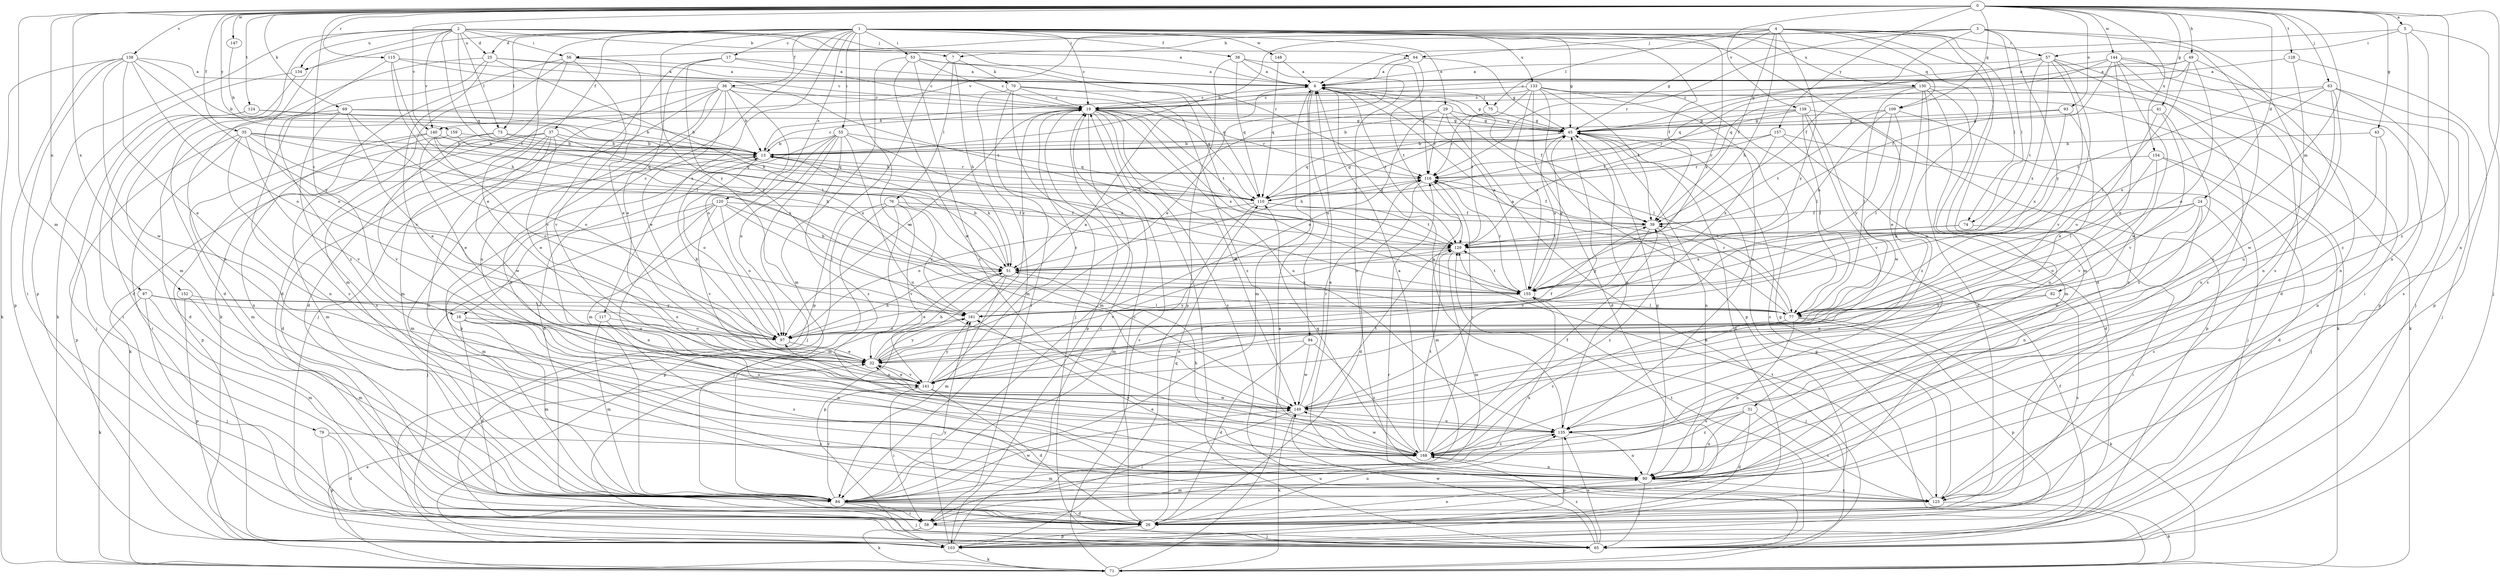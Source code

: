 strict digraph  {
0;
1;
2;
3;
4;
5;
6;
7;
13;
16;
17;
19;
24;
25;
26;
29;
31;
32;
35;
36;
37;
38;
39;
41;
43;
45;
49;
51;
53;
55;
56;
57;
58;
63;
64;
65;
69;
70;
71;
73;
74;
75;
76;
77;
79;
82;
84;
87;
90;
93;
94;
97;
103;
109;
110;
115;
116;
117;
120;
123;
124;
128;
129;
130;
133;
134;
135;
138;
139;
140;
141;
144;
147;
148;
149;
152;
154;
155;
157;
159;
161;
168;
0 -> 5  [label=a];
0 -> 16  [label=c];
0 -> 24  [label=d];
0 -> 35  [label=f];
0 -> 41  [label=g];
0 -> 43  [label=g];
0 -> 49  [label=h];
0 -> 63  [label=j];
0 -> 69  [label=k];
0 -> 79  [label=m];
0 -> 82  [label=m];
0 -> 87  [label=n];
0 -> 90  [label=n];
0 -> 93  [label=o];
0 -> 109  [label=q];
0 -> 115  [label=r];
0 -> 124  [label=t];
0 -> 128  [label=t];
0 -> 138  [label=v];
0 -> 139  [label=v];
0 -> 140  [label=v];
0 -> 144  [label=w];
0 -> 147  [label=w];
0 -> 152  [label=x];
0 -> 154  [label=x];
0 -> 157  [label=y];
0 -> 159  [label=y];
0 -> 168  [label=z];
1 -> 16  [label=c];
1 -> 17  [label=c];
1 -> 19  [label=c];
1 -> 25  [label=d];
1 -> 29  [label=e];
1 -> 31  [label=e];
1 -> 32  [label=e];
1 -> 36  [label=f];
1 -> 37  [label=f];
1 -> 38  [label=f];
1 -> 39  [label=f];
1 -> 45  [label=g];
1 -> 53  [label=i];
1 -> 55  [label=i];
1 -> 73  [label=l];
1 -> 109  [label=q];
1 -> 117  [label=s];
1 -> 120  [label=s];
1 -> 130  [label=u];
1 -> 133  [label=u];
1 -> 134  [label=u];
1 -> 148  [label=w];
1 -> 149  [label=w];
1 -> 155  [label=x];
1 -> 161  [label=y];
2 -> 6  [label=a];
2 -> 7  [label=b];
2 -> 25  [label=d];
2 -> 56  [label=i];
2 -> 64  [label=j];
2 -> 73  [label=l];
2 -> 84  [label=m];
2 -> 90  [label=n];
2 -> 103  [label=p];
2 -> 110  [label=q];
2 -> 116  [label=r];
2 -> 129  [label=t];
2 -> 134  [label=u];
2 -> 140  [label=v];
3 -> 7  [label=b];
3 -> 13  [label=b];
3 -> 39  [label=f];
3 -> 74  [label=l];
3 -> 90  [label=n];
3 -> 116  [label=r];
3 -> 123  [label=s];
3 -> 161  [label=y];
4 -> 26  [label=d];
4 -> 39  [label=f];
4 -> 45  [label=g];
4 -> 51  [label=h];
4 -> 56  [label=i];
4 -> 57  [label=i];
4 -> 64  [label=j];
4 -> 74  [label=l];
4 -> 75  [label=l];
4 -> 84  [label=m];
4 -> 135  [label=u];
4 -> 140  [label=v];
4 -> 161  [label=y];
5 -> 6  [label=a];
5 -> 57  [label=i];
5 -> 65  [label=j];
5 -> 90  [label=n];
5 -> 168  [label=z];
6 -> 19  [label=c];
6 -> 39  [label=f];
6 -> 45  [label=g];
6 -> 75  [label=l];
6 -> 84  [label=m];
6 -> 94  [label=o];
6 -> 129  [label=t];
7 -> 51  [label=h];
7 -> 70  [label=k];
7 -> 76  [label=l];
7 -> 103  [label=p];
13 -> 19  [label=c];
13 -> 51  [label=h];
13 -> 84  [label=m];
13 -> 97  [label=o];
13 -> 116  [label=r];
16 -> 26  [label=d];
16 -> 84  [label=m];
16 -> 90  [label=n];
16 -> 97  [label=o];
16 -> 135  [label=u];
17 -> 6  [label=a];
17 -> 19  [label=c];
17 -> 32  [label=e];
17 -> 141  [label=v];
17 -> 161  [label=y];
19 -> 45  [label=g];
19 -> 65  [label=j];
19 -> 84  [label=m];
19 -> 97  [label=o];
19 -> 103  [label=p];
19 -> 116  [label=r];
19 -> 123  [label=s];
19 -> 129  [label=t];
19 -> 135  [label=u];
19 -> 149  [label=w];
19 -> 155  [label=x];
24 -> 39  [label=f];
24 -> 51  [label=h];
24 -> 90  [label=n];
24 -> 97  [label=o];
24 -> 123  [label=s];
24 -> 149  [label=w];
25 -> 6  [label=a];
25 -> 26  [label=d];
25 -> 51  [label=h];
25 -> 129  [label=t];
25 -> 141  [label=v];
25 -> 168  [label=z];
26 -> 19  [label=c];
26 -> 90  [label=n];
26 -> 103  [label=p];
26 -> 110  [label=q];
26 -> 135  [label=u];
29 -> 45  [label=g];
29 -> 51  [label=h];
29 -> 71  [label=k];
29 -> 77  [label=l];
29 -> 97  [label=o];
29 -> 116  [label=r];
31 -> 26  [label=d];
31 -> 90  [label=n];
31 -> 123  [label=s];
31 -> 135  [label=u];
31 -> 168  [label=z];
32 -> 6  [label=a];
32 -> 13  [label=b];
32 -> 39  [label=f];
32 -> 51  [label=h];
32 -> 141  [label=v];
32 -> 161  [label=y];
35 -> 13  [label=b];
35 -> 51  [label=h];
35 -> 58  [label=i];
35 -> 103  [label=p];
35 -> 110  [label=q];
35 -> 141  [label=v];
35 -> 155  [label=x];
35 -> 168  [label=z];
36 -> 13  [label=b];
36 -> 19  [label=c];
36 -> 26  [label=d];
36 -> 32  [label=e];
36 -> 65  [label=j];
36 -> 84  [label=m];
36 -> 90  [label=n];
36 -> 97  [label=o];
36 -> 110  [label=q];
36 -> 135  [label=u];
37 -> 13  [label=b];
37 -> 26  [label=d];
37 -> 32  [label=e];
37 -> 71  [label=k];
37 -> 90  [label=n];
37 -> 103  [label=p];
37 -> 149  [label=w];
37 -> 155  [label=x];
38 -> 6  [label=a];
38 -> 90  [label=n];
38 -> 103  [label=p];
38 -> 110  [label=q];
38 -> 116  [label=r];
39 -> 129  [label=t];
39 -> 141  [label=v];
39 -> 168  [label=z];
41 -> 45  [label=g];
41 -> 97  [label=o];
41 -> 141  [label=v];
41 -> 168  [label=z];
43 -> 13  [label=b];
43 -> 90  [label=n];
43 -> 135  [label=u];
45 -> 13  [label=b];
45 -> 26  [label=d];
45 -> 51  [label=h];
45 -> 90  [label=n];
45 -> 110  [label=q];
45 -> 123  [label=s];
45 -> 135  [label=u];
45 -> 155  [label=x];
49 -> 6  [label=a];
49 -> 19  [label=c];
49 -> 45  [label=g];
49 -> 77  [label=l];
49 -> 90  [label=n];
49 -> 97  [label=o];
51 -> 13  [label=b];
51 -> 32  [label=e];
51 -> 84  [label=m];
51 -> 103  [label=p];
51 -> 155  [label=x];
53 -> 6  [label=a];
53 -> 19  [label=c];
53 -> 84  [label=m];
53 -> 110  [label=q];
53 -> 149  [label=w];
53 -> 168  [label=z];
55 -> 13  [label=b];
55 -> 26  [label=d];
55 -> 65  [label=j];
55 -> 84  [label=m];
55 -> 97  [label=o];
55 -> 110  [label=q];
55 -> 135  [label=u];
55 -> 155  [label=x];
55 -> 168  [label=z];
56 -> 6  [label=a];
56 -> 26  [label=d];
56 -> 32  [label=e];
56 -> 71  [label=k];
56 -> 84  [label=m];
56 -> 141  [label=v];
57 -> 6  [label=a];
57 -> 26  [label=d];
57 -> 77  [label=l];
57 -> 110  [label=q];
57 -> 123  [label=s];
57 -> 129  [label=t];
57 -> 141  [label=v];
57 -> 155  [label=x];
58 -> 65  [label=j];
58 -> 71  [label=k];
58 -> 135  [label=u];
63 -> 19  [label=c];
63 -> 65  [label=j];
63 -> 123  [label=s];
63 -> 129  [label=t];
63 -> 135  [label=u];
63 -> 149  [label=w];
63 -> 155  [label=x];
64 -> 6  [label=a];
64 -> 32  [label=e];
64 -> 45  [label=g];
64 -> 129  [label=t];
65 -> 39  [label=f];
65 -> 129  [label=t];
65 -> 135  [label=u];
65 -> 149  [label=w];
65 -> 168  [label=z];
69 -> 13  [label=b];
69 -> 26  [label=d];
69 -> 32  [label=e];
69 -> 45  [label=g];
69 -> 90  [label=n];
69 -> 97  [label=o];
69 -> 123  [label=s];
70 -> 19  [label=c];
70 -> 58  [label=i];
70 -> 65  [label=j];
70 -> 84  [label=m];
70 -> 155  [label=x];
70 -> 168  [label=z];
71 -> 6  [label=a];
71 -> 19  [label=c];
71 -> 32  [label=e];
71 -> 45  [label=g];
71 -> 116  [label=r];
73 -> 13  [label=b];
73 -> 84  [label=m];
73 -> 110  [label=q];
73 -> 141  [label=v];
74 -> 58  [label=i];
74 -> 129  [label=t];
74 -> 155  [label=x];
75 -> 45  [label=g];
75 -> 116  [label=r];
76 -> 39  [label=f];
76 -> 65  [label=j];
76 -> 84  [label=m];
76 -> 103  [label=p];
76 -> 141  [label=v];
76 -> 161  [label=y];
77 -> 6  [label=a];
77 -> 71  [label=k];
77 -> 90  [label=n];
77 -> 103  [label=p];
77 -> 116  [label=r];
77 -> 168  [label=z];
79 -> 26  [label=d];
79 -> 103  [label=p];
79 -> 168  [label=z];
82 -> 32  [label=e];
82 -> 77  [label=l];
82 -> 123  [label=s];
84 -> 26  [label=d];
84 -> 58  [label=i];
84 -> 65  [label=j];
84 -> 141  [label=v];
84 -> 149  [label=w];
84 -> 155  [label=x];
87 -> 65  [label=j];
87 -> 71  [label=k];
87 -> 84  [label=m];
87 -> 97  [label=o];
87 -> 161  [label=y];
90 -> 6  [label=a];
90 -> 45  [label=g];
90 -> 65  [label=j];
90 -> 84  [label=m];
90 -> 123  [label=s];
90 -> 161  [label=y];
93 -> 13  [label=b];
93 -> 32  [label=e];
93 -> 45  [label=g];
93 -> 155  [label=x];
94 -> 26  [label=d];
94 -> 32  [label=e];
94 -> 149  [label=w];
94 -> 168  [label=z];
97 -> 32  [label=e];
97 -> 51  [label=h];
103 -> 19  [label=c];
103 -> 71  [label=k];
103 -> 161  [label=y];
109 -> 45  [label=g];
109 -> 51  [label=h];
109 -> 77  [label=l];
109 -> 129  [label=t];
109 -> 161  [label=y];
109 -> 168  [label=z];
110 -> 39  [label=f];
110 -> 45  [label=g];
110 -> 84  [label=m];
110 -> 97  [label=o];
110 -> 116  [label=r];
110 -> 129  [label=t];
115 -> 6  [label=a];
115 -> 19  [label=c];
115 -> 51  [label=h];
115 -> 77  [label=l];
115 -> 97  [label=o];
116 -> 13  [label=b];
116 -> 26  [label=d];
116 -> 39  [label=f];
116 -> 84  [label=m];
116 -> 110  [label=q];
117 -> 84  [label=m];
117 -> 97  [label=o];
117 -> 123  [label=s];
120 -> 39  [label=f];
120 -> 51  [label=h];
120 -> 65  [label=j];
120 -> 77  [label=l];
120 -> 84  [label=m];
120 -> 90  [label=n];
120 -> 97  [label=o];
120 -> 141  [label=v];
123 -> 13  [label=b];
123 -> 45  [label=g];
123 -> 71  [label=k];
123 -> 129  [label=t];
124 -> 13  [label=b];
124 -> 45  [label=g];
124 -> 58  [label=i];
124 -> 65  [label=j];
128 -> 6  [label=a];
128 -> 90  [label=n];
128 -> 103  [label=p];
129 -> 51  [label=h];
129 -> 84  [label=m];
129 -> 141  [label=v];
130 -> 19  [label=c];
130 -> 26  [label=d];
130 -> 71  [label=k];
130 -> 77  [label=l];
130 -> 84  [label=m];
130 -> 90  [label=n];
130 -> 129  [label=t];
130 -> 168  [label=z];
133 -> 13  [label=b];
133 -> 19  [label=c];
133 -> 26  [label=d];
133 -> 39  [label=f];
133 -> 71  [label=k];
133 -> 77  [label=l];
133 -> 103  [label=p];
133 -> 129  [label=t];
133 -> 135  [label=u];
133 -> 155  [label=x];
134 -> 26  [label=d];
134 -> 71  [label=k];
135 -> 6  [label=a];
135 -> 90  [label=n];
135 -> 103  [label=p];
135 -> 168  [label=z];
138 -> 6  [label=a];
138 -> 13  [label=b];
138 -> 32  [label=e];
138 -> 58  [label=i];
138 -> 71  [label=k];
138 -> 97  [label=o];
138 -> 103  [label=p];
138 -> 149  [label=w];
138 -> 161  [label=y];
139 -> 13  [label=b];
139 -> 45  [label=g];
139 -> 77  [label=l];
139 -> 103  [label=p];
139 -> 116  [label=r];
139 -> 141  [label=v];
139 -> 149  [label=w];
140 -> 13  [label=b];
140 -> 84  [label=m];
140 -> 90  [label=n];
140 -> 97  [label=o];
140 -> 129  [label=t];
141 -> 19  [label=c];
141 -> 26  [label=d];
141 -> 32  [label=e];
141 -> 58  [label=i];
141 -> 149  [label=w];
141 -> 161  [label=y];
144 -> 6  [label=a];
144 -> 32  [label=e];
144 -> 39  [label=f];
144 -> 58  [label=i];
144 -> 65  [label=j];
144 -> 103  [label=p];
144 -> 110  [label=q];
144 -> 149  [label=w];
147 -> 13  [label=b];
148 -> 6  [label=a];
148 -> 110  [label=q];
149 -> 45  [label=g];
149 -> 58  [label=i];
149 -> 71  [label=k];
149 -> 97  [label=o];
149 -> 116  [label=r];
149 -> 129  [label=t];
149 -> 135  [label=u];
152 -> 77  [label=l];
152 -> 84  [label=m];
152 -> 103  [label=p];
154 -> 26  [label=d];
154 -> 65  [label=j];
154 -> 77  [label=l];
154 -> 116  [label=r];
154 -> 141  [label=v];
155 -> 6  [label=a];
155 -> 45  [label=g];
155 -> 65  [label=j];
155 -> 77  [label=l];
155 -> 116  [label=r];
155 -> 129  [label=t];
155 -> 161  [label=y];
157 -> 13  [label=b];
157 -> 26  [label=d];
157 -> 65  [label=j];
157 -> 116  [label=r];
157 -> 155  [label=x];
159 -> 13  [label=b];
159 -> 32  [label=e];
159 -> 110  [label=q];
161 -> 19  [label=c];
161 -> 97  [label=o];
168 -> 6  [label=a];
168 -> 32  [label=e];
168 -> 39  [label=f];
168 -> 51  [label=h];
168 -> 84  [label=m];
168 -> 90  [label=n];
168 -> 110  [label=q];
168 -> 116  [label=r];
168 -> 129  [label=t];
168 -> 149  [label=w];
}
